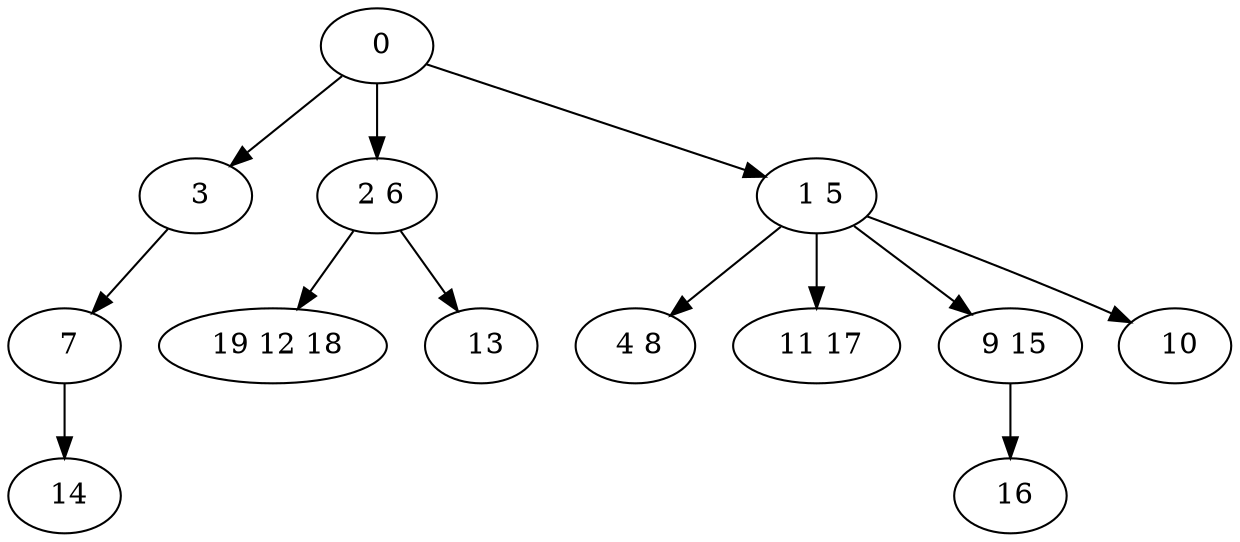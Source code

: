 digraph mytree {
" 0" -> " 3";
" 0" -> " 2 6";
" 0" -> " 1 5";
" 3" -> " 7";
" 2 6" -> " 19 12 18";
" 2 6" -> " 13";
" 1 5" -> " 4 8";
" 1 5" -> " 11 17";
" 1 5" -> " 9 15";
" 1 5" -> " 10";
" 7" -> " 14";
" 4 8";
" 14";
" 11 17";
" 19 12 18";
" 9 15" -> " 16";
" 16";
" 13";
" 10";
}
